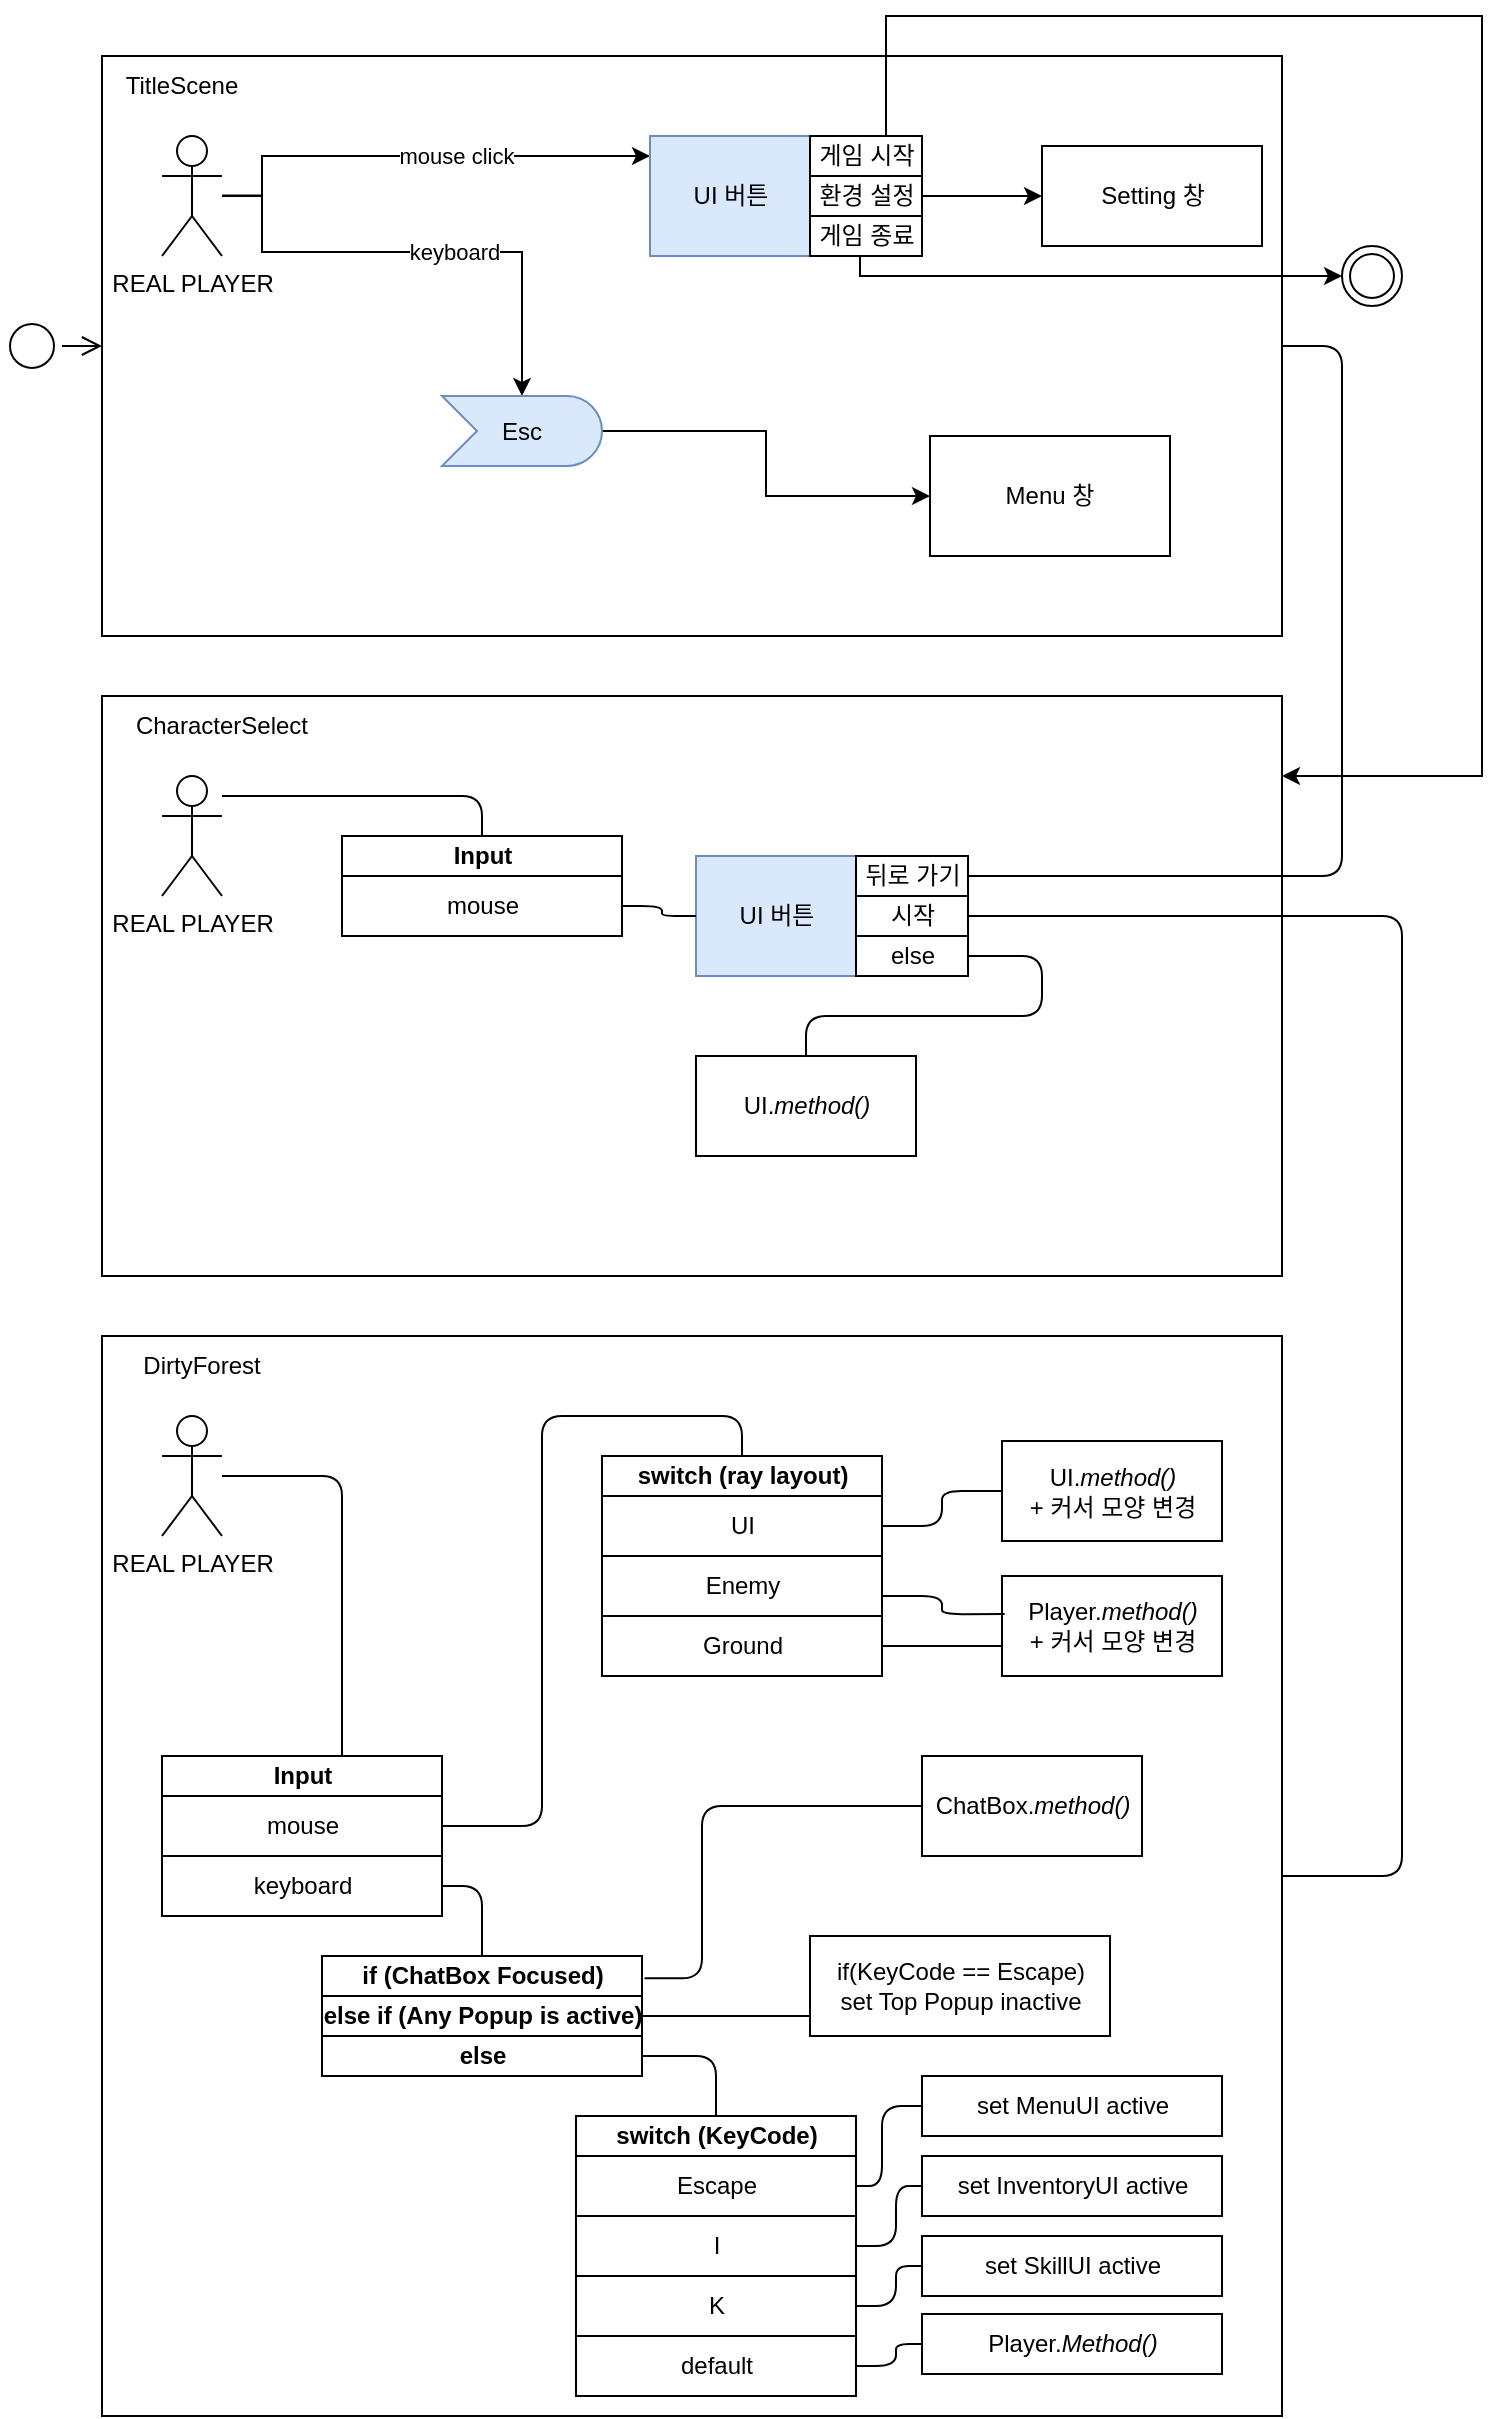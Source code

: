 <mxfile version="15.4.3" type="device"><diagram name="Page-1" id="b5b7bab2-c9e2-2cf4-8b2a-24fd1a2a6d21"><mxGraphModel dx="2249" dy="816" grid="1" gridSize="10" guides="1" tooltips="1" connect="1" arrows="1" fold="1" page="1" pageScale="1" pageWidth="827" pageHeight="1169" math="0" shadow="0"><root><mxCell id="0"/><mxCell id="1" parent="0"/><mxCell id="vbjccQUR7uMLGWcLl-Xr-34" value="" style="rounded=0;whiteSpace=wrap;html=1;" vertex="1" parent="1"><mxGeometry y="40" width="590" height="290" as="geometry"/></mxCell><mxCell id="vbjccQUR7uMLGWcLl-Xr-1" value="REAL PLAYER" style="shape=umlActor;verticalLabelPosition=bottom;verticalAlign=top;html=1;outlineConnect=0;" vertex="1" parent="1"><mxGeometry x="30" y="80" width="30" height="60" as="geometry"/></mxCell><mxCell id="vbjccQUR7uMLGWcLl-Xr-2" value="" style="endArrow=classic;html=1;rounded=0;edgeStyle=orthogonalEdgeStyle;" edge="1" parent="1" target="vbjccQUR7uMLGWcLl-Xr-8"><mxGeometry relative="1" as="geometry"><mxPoint x="60" y="109.8" as="sourcePoint"/><mxPoint x="250" y="90" as="targetPoint"/><Array as="points"><mxPoint x="80" y="110"/><mxPoint x="80" y="90"/></Array></mxGeometry></mxCell><mxCell id="vbjccQUR7uMLGWcLl-Xr-3" value="mouse click" style="edgeLabel;resizable=0;html=1;align=center;verticalAlign=middle;" connectable="0" vertex="1" parent="vbjccQUR7uMLGWcLl-Xr-2"><mxGeometry relative="1" as="geometry"><mxPoint x="20" as="offset"/></mxGeometry></mxCell><mxCell id="vbjccQUR7uMLGWcLl-Xr-4" value="" style="endArrow=classic;html=1;rounded=0;edgeStyle=orthogonalEdgeStyle;" edge="1" parent="1" target="vbjccQUR7uMLGWcLl-Xr-14"><mxGeometry relative="1" as="geometry"><mxPoint x="60" y="110" as="sourcePoint"/><mxPoint x="160" y="140" as="targetPoint"/><Array as="points"><mxPoint x="80" y="110"/><mxPoint x="80" y="138"/></Array></mxGeometry></mxCell><mxCell id="vbjccQUR7uMLGWcLl-Xr-5" value="keyboard" style="edgeLabel;resizable=0;html=1;align=center;verticalAlign=middle;" connectable="0" vertex="1" parent="vbjccQUR7uMLGWcLl-Xr-4"><mxGeometry relative="1" as="geometry"><mxPoint x="19" as="offset"/></mxGeometry></mxCell><mxCell id="vbjccQUR7uMLGWcLl-Xr-6" value="TitleScene" style="text;html=1;strokeColor=none;fillColor=none;align=center;verticalAlign=middle;whiteSpace=wrap;rounded=0;" vertex="1" parent="1"><mxGeometry x="10" y="40" width="60" height="30" as="geometry"/></mxCell><mxCell id="vbjccQUR7uMLGWcLl-Xr-8" value="UI 버튼" style="html=1;fillColor=#dae8fc;strokeColor=#6c8ebf;" vertex="1" parent="1"><mxGeometry x="274" y="80" width="80" height="60" as="geometry"/></mxCell><mxCell id="vbjccQUR7uMLGWcLl-Xr-41" value="" style="edgeStyle=orthogonalEdgeStyle;rounded=0;orthogonalLoop=1;jettySize=auto;html=1;" edge="1" parent="1" source="vbjccQUR7uMLGWcLl-Xr-9"><mxGeometry relative="1" as="geometry"><mxPoint x="620" y="150.0" as="targetPoint"/><Array as="points"><mxPoint x="379" y="150"/></Array></mxGeometry></mxCell><mxCell id="vbjccQUR7uMLGWcLl-Xr-9" value="게임 종료" style="html=1;" vertex="1" parent="1"><mxGeometry x="354" y="120" width="56" height="20" as="geometry"/></mxCell><mxCell id="vbjccQUR7uMLGWcLl-Xr-36" value="" style="edgeStyle=orthogonalEdgeStyle;rounded=0;orthogonalLoop=1;jettySize=auto;html=1;" edge="1" parent="1" source="vbjccQUR7uMLGWcLl-Xr-10" target="vbjccQUR7uMLGWcLl-Xr-35"><mxGeometry relative="1" as="geometry"><Array as="points"><mxPoint x="440" y="110"/><mxPoint x="440" y="110"/></Array></mxGeometry></mxCell><mxCell id="vbjccQUR7uMLGWcLl-Xr-10" value="환경 설정" style="html=1;" vertex="1" parent="1"><mxGeometry x="354" y="100" width="56" height="20" as="geometry"/></mxCell><mxCell id="vbjccQUR7uMLGWcLl-Xr-46" style="edgeStyle=orthogonalEdgeStyle;rounded=0;orthogonalLoop=1;jettySize=auto;html=1;" edge="1" parent="1" source="vbjccQUR7uMLGWcLl-Xr-11" target="vbjccQUR7uMLGWcLl-Xr-43"><mxGeometry relative="1" as="geometry"><Array as="points"><mxPoint x="392" y="20"/><mxPoint x="690" y="20"/><mxPoint x="690" y="400"/></Array></mxGeometry></mxCell><mxCell id="vbjccQUR7uMLGWcLl-Xr-11" value="게임 시작" style="html=1;" vertex="1" parent="1"><mxGeometry x="354" y="80" width="56" height="20" as="geometry"/></mxCell><mxCell id="vbjccQUR7uMLGWcLl-Xr-18" value="" style="edgeStyle=orthogonalEdgeStyle;rounded=0;orthogonalLoop=1;jettySize=auto;html=1;" edge="1" parent="1" source="vbjccQUR7uMLGWcLl-Xr-14" target="vbjccQUR7uMLGWcLl-Xr-17"><mxGeometry relative="1" as="geometry"><Array as="points"><mxPoint x="332" y="228"/><mxPoint x="332" y="260"/></Array></mxGeometry></mxCell><mxCell id="vbjccQUR7uMLGWcLl-Xr-14" value="Esc" style="html=1;outlineConnect=0;whiteSpace=wrap;shape=mxgraph.archimate3.event;fillColor=#dae8fc;strokeColor=#6c8ebf;" vertex="1" parent="1"><mxGeometry x="170" y="210" width="80" height="35" as="geometry"/></mxCell><mxCell id="vbjccQUR7uMLGWcLl-Xr-17" value="Menu 창" style="whiteSpace=wrap;html=1;" vertex="1" parent="1"><mxGeometry x="414" y="230" width="120" height="60" as="geometry"/></mxCell><mxCell id="vbjccQUR7uMLGWcLl-Xr-35" value="Setting 창" style="html=1;" vertex="1" parent="1"><mxGeometry x="470" y="85" width="110" height="50" as="geometry"/></mxCell><mxCell id="vbjccQUR7uMLGWcLl-Xr-43" value="" style="rounded=0;whiteSpace=wrap;html=1;" vertex="1" parent="1"><mxGeometry y="360" width="590" height="290" as="geometry"/></mxCell><mxCell id="vbjccQUR7uMLGWcLl-Xr-42" value="CharacterSelect" style="text;html=1;strokeColor=none;fillColor=none;align=center;verticalAlign=middle;whiteSpace=wrap;rounded=0;" vertex="1" parent="1"><mxGeometry x="10" y="360" width="100" height="30" as="geometry"/></mxCell><mxCell id="vbjccQUR7uMLGWcLl-Xr-153" style="edgeStyle=orthogonalEdgeStyle;sketch=0;orthogonalLoop=1;jettySize=auto;html=1;startArrow=none;startFill=0;endArrow=none;endFill=0;strokeColor=default;" edge="1" parent="1" source="vbjccQUR7uMLGWcLl-Xr-44" target="vbjccQUR7uMLGWcLl-Xr-150"><mxGeometry relative="1" as="geometry"><Array as="points"><mxPoint x="120" y="410"/><mxPoint x="120" y="410"/></Array></mxGeometry></mxCell><mxCell id="vbjccQUR7uMLGWcLl-Xr-44" value="REAL PLAYER" style="shape=umlActor;verticalLabelPosition=bottom;verticalAlign=top;html=1;outlineConnect=0;" vertex="1" parent="1"><mxGeometry x="30" y="400" width="30" height="60" as="geometry"/></mxCell><mxCell id="vbjccQUR7uMLGWcLl-Xr-54" value="" style="ellipse;html=1;shape=startState;" vertex="1" parent="1"><mxGeometry x="-50" y="170" width="30" height="30" as="geometry"/></mxCell><mxCell id="vbjccQUR7uMLGWcLl-Xr-55" value="" style="edgeStyle=orthogonalEdgeStyle;html=1;verticalAlign=bottom;endArrow=open;endSize=8;rounded=0;" edge="1" source="vbjccQUR7uMLGWcLl-Xr-54" parent="1" target="vbjccQUR7uMLGWcLl-Xr-34"><mxGeometry relative="1" as="geometry"><mxPoint x="-45" y="120" as="targetPoint"/></mxGeometry></mxCell><mxCell id="vbjccQUR7uMLGWcLl-Xr-56" value="" style="rounded=0;whiteSpace=wrap;html=1;" vertex="1" parent="1"><mxGeometry y="680" width="590" height="540" as="geometry"/></mxCell><mxCell id="vbjccQUR7uMLGWcLl-Xr-57" value="DirtyForest" style="text;html=1;strokeColor=none;fillColor=none;align=center;verticalAlign=middle;whiteSpace=wrap;rounded=0;" vertex="1" parent="1"><mxGeometry y="680" width="100" height="30" as="geometry"/></mxCell><mxCell id="vbjccQUR7uMLGWcLl-Xr-58" value="REAL PLAYER" style="shape=umlActor;verticalLabelPosition=bottom;verticalAlign=top;html=1;outlineConnect=0;" vertex="1" parent="1"><mxGeometry x="30" y="720" width="30" height="60" as="geometry"/></mxCell><mxCell id="vbjccQUR7uMLGWcLl-Xr-61" value="" style="ellipse;html=1;shape=endState;" vertex="1" parent="1"><mxGeometry x="620" y="135" width="30" height="30" as="geometry"/></mxCell><mxCell id="vbjccQUR7uMLGWcLl-Xr-63" value="" style="endArrow=none;html=1;sketch=0;startArrow=none;startFill=0;endFill=0;elbow=vertical;strokeColor=default;edgeStyle=orthogonalEdgeStyle;" edge="1" parent="1" source="vbjccQUR7uMLGWcLl-Xr-83" target="vbjccQUR7uMLGWcLl-Xr-58"><mxGeometry relative="1" as="geometry"><mxPoint x="170" y="750" as="sourcePoint"/><mxPoint x="340" y="720" as="targetPoint"/><Array as="points"><mxPoint x="120" y="750"/></Array></mxGeometry></mxCell><mxCell id="vbjccQUR7uMLGWcLl-Xr-83" value="&lt;b&gt;Input&lt;/b&gt;" style="swimlane;fontStyle=0;childLayout=stackLayout;horizontal=1;startSize=20;horizontalStack=0;resizeParent=1;resizeParentMax=0;resizeLast=0;collapsible=1;marginBottom=0;sketch=0;html=1;" vertex="1" parent="1"><mxGeometry x="30" y="890" width="140" height="80" as="geometry"/></mxCell><mxCell id="vbjccQUR7uMLGWcLl-Xr-92" value="mouse" style="html=1;sketch=0;" vertex="1" parent="vbjccQUR7uMLGWcLl-Xr-83"><mxGeometry y="20" width="140" height="30" as="geometry"/></mxCell><mxCell id="vbjccQUR7uMLGWcLl-Xr-91" value="keyboard" style="html=1;sketch=0;" vertex="1" parent="vbjccQUR7uMLGWcLl-Xr-83"><mxGeometry y="50" width="140" height="30" as="geometry"/></mxCell><mxCell id="vbjccQUR7uMLGWcLl-Xr-94" value="switch (ray layout)" style="swimlane;fontStyle=1;childLayout=stackLayout;horizontal=1;startSize=20;horizontalStack=0;resizeParent=1;resizeParentMax=0;resizeLast=0;collapsible=1;marginBottom=0;sketch=0;html=1;align=center;" vertex="1" parent="1"><mxGeometry x="250" y="740" width="140" height="110" as="geometry"><mxRectangle x="370" y="705" width="50" height="30" as="alternateBounds"/></mxGeometry></mxCell><mxCell id="vbjccQUR7uMLGWcLl-Xr-113" value="UI" style="html=1;sketch=0;" vertex="1" parent="vbjccQUR7uMLGWcLl-Xr-94"><mxGeometry y="20" width="140" height="30" as="geometry"/></mxCell><mxCell id="vbjccQUR7uMLGWcLl-Xr-114" value="Enemy" style="html=1;sketch=0;" vertex="1" parent="vbjccQUR7uMLGWcLl-Xr-94"><mxGeometry y="50" width="140" height="30" as="geometry"/></mxCell><mxCell id="vbjccQUR7uMLGWcLl-Xr-115" value="Ground" style="html=1;sketch=0;" vertex="1" parent="vbjccQUR7uMLGWcLl-Xr-94"><mxGeometry y="80" width="140" height="30" as="geometry"/></mxCell><mxCell id="vbjccQUR7uMLGWcLl-Xr-116" value="Player.&lt;i&gt;method()&lt;/i&gt;&lt;br&gt;+ 커서 모양 변경" style="html=1;sketch=0;align=center;" vertex="1" parent="1"><mxGeometry x="450" y="800" width="110" height="50" as="geometry"/></mxCell><mxCell id="vbjccQUR7uMLGWcLl-Xr-121" value="" style="rounded=1;sketch=0;orthogonalLoop=1;jettySize=auto;html=1;startArrow=none;startFill=0;endArrow=none;endFill=0;edgeStyle=orthogonalEdgeStyle;entryX=0.5;entryY=0;entryDx=0;entryDy=0;" edge="1" parent="1" source="vbjccQUR7uMLGWcLl-Xr-92" target="vbjccQUR7uMLGWcLl-Xr-94"><mxGeometry relative="1" as="geometry"><mxPoint x="270" y="738.387" as="sourcePoint"/><mxPoint x="300" y="741.452" as="targetPoint"/><Array as="points"><mxPoint x="220" y="925"/><mxPoint x="220" y="720"/><mxPoint x="320" y="720"/></Array></mxGeometry></mxCell><mxCell id="vbjccQUR7uMLGWcLl-Xr-128" value="UI.&lt;i&gt;method()&lt;/i&gt;&lt;br&gt;+ 커서 모양 변경" style="html=1;sketch=0;align=center;" vertex="1" parent="1"><mxGeometry x="450" y="732.5" width="110" height="50" as="geometry"/></mxCell><mxCell id="vbjccQUR7uMLGWcLl-Xr-129" style="edgeStyle=orthogonalEdgeStyle;sketch=0;orthogonalLoop=1;jettySize=auto;html=1;entryX=0;entryY=0.5;entryDx=0;entryDy=0;startArrow=none;startFill=0;endArrow=none;endFill=0;strokeColor=default;" edge="1" parent="1" source="vbjccQUR7uMLGWcLl-Xr-113" target="vbjccQUR7uMLGWcLl-Xr-128"><mxGeometry relative="1" as="geometry"/></mxCell><mxCell id="vbjccQUR7uMLGWcLl-Xr-130" style="edgeStyle=orthogonalEdgeStyle;sketch=0;orthogonalLoop=1;jettySize=auto;html=1;startArrow=none;startFill=0;endArrow=none;endFill=0;strokeColor=default;entryX=0.012;entryY=0.381;entryDx=0;entryDy=0;entryPerimeter=0;" edge="1" parent="1" source="vbjccQUR7uMLGWcLl-Xr-114" target="vbjccQUR7uMLGWcLl-Xr-116"><mxGeometry relative="1" as="geometry"><mxPoint x="530" y="815" as="targetPoint"/><Array as="points"><mxPoint x="420" y="810"/><mxPoint x="420" y="819"/></Array></mxGeometry></mxCell><mxCell id="vbjccQUR7uMLGWcLl-Xr-131" style="edgeStyle=orthogonalEdgeStyle;sketch=0;orthogonalLoop=1;jettySize=auto;html=1;startArrow=none;startFill=0;endArrow=none;endFill=0;strokeColor=default;" edge="1" parent="1" source="vbjccQUR7uMLGWcLl-Xr-115" target="vbjccQUR7uMLGWcLl-Xr-116"><mxGeometry relative="1" as="geometry"><Array as="points"><mxPoint x="420" y="835"/><mxPoint x="420" y="835"/></Array></mxGeometry></mxCell><mxCell id="vbjccQUR7uMLGWcLl-Xr-148" style="edgeStyle=orthogonalEdgeStyle;sketch=0;orthogonalLoop=1;jettySize=auto;html=1;startArrow=none;startFill=0;endArrow=none;endFill=0;strokeColor=default;exitX=1.008;exitY=0.186;exitDx=0;exitDy=0;exitPerimeter=0;" edge="1" parent="1" source="vbjccQUR7uMLGWcLl-Xr-132" target="vbjccQUR7uMLGWcLl-Xr-149"><mxGeometry relative="1" as="geometry"><mxPoint x="460" y="950" as="targetPoint"/><Array as="points"><mxPoint x="300" y="1001"/><mxPoint x="300" y="915"/></Array></mxGeometry></mxCell><mxCell id="vbjccQUR7uMLGWcLl-Xr-132" value="if (ChatBox Focused)" style="swimlane;fontStyle=1;childLayout=stackLayout;horizontal=1;startSize=20;horizontalStack=0;resizeParent=1;resizeParentMax=0;resizeLast=0;collapsible=1;marginBottom=0;sketch=0;html=1;align=center;" vertex="1" parent="1"><mxGeometry x="110" y="990" width="160" height="60" as="geometry"><mxRectangle x="370" y="705" width="50" height="30" as="alternateBounds"/></mxGeometry></mxCell><mxCell id="vbjccQUR7uMLGWcLl-Xr-134" value="&lt;b&gt;else if (Any Popup is active)&lt;/b&gt;" style="html=1;sketch=0;" vertex="1" parent="vbjccQUR7uMLGWcLl-Xr-132"><mxGeometry y="20" width="160" height="20" as="geometry"/></mxCell><mxCell id="vbjccQUR7uMLGWcLl-Xr-138" value="&lt;b&gt;else&lt;/b&gt;" style="html=1;sketch=0;" vertex="1" parent="vbjccQUR7uMLGWcLl-Xr-132"><mxGeometry y="40" width="160" height="20" as="geometry"/></mxCell><mxCell id="vbjccQUR7uMLGWcLl-Xr-136" style="edgeStyle=orthogonalEdgeStyle;sketch=0;orthogonalLoop=1;jettySize=auto;html=1;startArrow=none;startFill=0;endArrow=none;endFill=0;strokeColor=default;entryX=0.5;entryY=0;entryDx=0;entryDy=0;" edge="1" parent="1" source="vbjccQUR7uMLGWcLl-Xr-91" target="vbjccQUR7uMLGWcLl-Xr-132"><mxGeometry relative="1" as="geometry"><Array as="points"><mxPoint x="190" y="955"/></Array></mxGeometry></mxCell><mxCell id="vbjccQUR7uMLGWcLl-Xr-141" value="switch (KeyCode)" style="swimlane;fontStyle=1;childLayout=stackLayout;horizontal=1;startSize=20;horizontalStack=0;resizeParent=1;resizeParentMax=0;resizeLast=0;collapsible=1;marginBottom=0;sketch=0;html=1;align=center;" vertex="1" parent="1"><mxGeometry x="237" y="1070" width="140" height="140" as="geometry"><mxRectangle x="370" y="705" width="50" height="30" as="alternateBounds"/></mxGeometry></mxCell><mxCell id="vbjccQUR7uMLGWcLl-Xr-142" value="Escape" style="html=1;sketch=0;" vertex="1" parent="vbjccQUR7uMLGWcLl-Xr-141"><mxGeometry y="20" width="140" height="30" as="geometry"/></mxCell><mxCell id="vbjccQUR7uMLGWcLl-Xr-143" value="I" style="html=1;sketch=0;" vertex="1" parent="vbjccQUR7uMLGWcLl-Xr-141"><mxGeometry y="50" width="140" height="30" as="geometry"/></mxCell><mxCell id="vbjccQUR7uMLGWcLl-Xr-144" value="K" style="html=1;sketch=0;" vertex="1" parent="vbjccQUR7uMLGWcLl-Xr-141"><mxGeometry y="80" width="140" height="30" as="geometry"/></mxCell><mxCell id="vbjccQUR7uMLGWcLl-Xr-163" value="default" style="html=1;sketch=0;" vertex="1" parent="vbjccQUR7uMLGWcLl-Xr-141"><mxGeometry y="110" width="140" height="30" as="geometry"/></mxCell><mxCell id="vbjccQUR7uMLGWcLl-Xr-145" style="edgeStyle=orthogonalEdgeStyle;sketch=0;orthogonalLoop=1;jettySize=auto;html=1;startArrow=none;startFill=0;endArrow=none;endFill=0;strokeColor=default;entryX=0.5;entryY=0;entryDx=0;entryDy=0;" edge="1" parent="1" source="vbjccQUR7uMLGWcLl-Xr-138" target="vbjccQUR7uMLGWcLl-Xr-141"><mxGeometry relative="1" as="geometry"><Array as="points"><mxPoint x="307" y="1040"/></Array></mxGeometry></mxCell><mxCell id="vbjccQUR7uMLGWcLl-Xr-146" style="edgeStyle=orthogonalEdgeStyle;sketch=0;orthogonalLoop=1;jettySize=auto;html=1;startArrow=none;startFill=0;endArrow=none;endFill=0;strokeColor=default;" edge="1" parent="1" source="vbjccQUR7uMLGWcLl-Xr-134" target="vbjccQUR7uMLGWcLl-Xr-147"><mxGeometry relative="1" as="geometry"><mxPoint x="640" y="1030" as="targetPoint"/><Array as="points"><mxPoint x="310" y="1020"/><mxPoint x="310" y="1020"/></Array></mxGeometry></mxCell><mxCell id="vbjccQUR7uMLGWcLl-Xr-147" value="if(KeyCode == Escape)&lt;br&gt;set Top Popup inactive" style="html=1;sketch=0;align=center;" vertex="1" parent="1"><mxGeometry x="354" y="980" width="150" height="50" as="geometry"/></mxCell><mxCell id="vbjccQUR7uMLGWcLl-Xr-149" value="ChatBox.&lt;i&gt;method()&lt;/i&gt;" style="html=1;sketch=0;align=center;" vertex="1" parent="1"><mxGeometry x="410" y="890" width="110" height="50" as="geometry"/></mxCell><mxCell id="vbjccQUR7uMLGWcLl-Xr-150" value="&lt;b&gt;Input&lt;/b&gt;" style="swimlane;fontStyle=0;childLayout=stackLayout;horizontal=1;startSize=20;horizontalStack=0;resizeParent=1;resizeParentMax=0;resizeLast=0;collapsible=1;marginBottom=0;sketch=0;html=1;" vertex="1" parent="1"><mxGeometry x="120" y="430" width="140" height="50" as="geometry"/></mxCell><mxCell id="vbjccQUR7uMLGWcLl-Xr-151" value="mouse" style="html=1;sketch=0;" vertex="1" parent="vbjccQUR7uMLGWcLl-Xr-150"><mxGeometry y="20" width="140" height="30" as="geometry"/></mxCell><mxCell id="vbjccQUR7uMLGWcLl-Xr-154" value="UI 버튼" style="html=1;fillColor=#dae8fc;strokeColor=#6c8ebf;" vertex="1" parent="1"><mxGeometry x="297" y="440" width="80" height="60" as="geometry"/></mxCell><mxCell id="vbjccQUR7uMLGWcLl-Xr-159" style="edgeStyle=orthogonalEdgeStyle;sketch=0;orthogonalLoop=1;jettySize=auto;html=1;startArrow=none;startFill=0;endArrow=none;endFill=0;strokeColor=default;exitX=1;exitY=0.5;exitDx=0;exitDy=0;" edge="1" parent="1" source="vbjccQUR7uMLGWcLl-Xr-155" target="vbjccQUR7uMLGWcLl-Xr-56"><mxGeometry relative="1" as="geometry"><mxPoint x="680" y="580" as="targetPoint"/><Array as="points"><mxPoint x="650" y="470"/><mxPoint x="650" y="950"/></Array></mxGeometry></mxCell><mxCell id="vbjccQUR7uMLGWcLl-Xr-155" value="시작" style="html=1;" vertex="1" parent="1"><mxGeometry x="377" y="460" width="56" height="20" as="geometry"/></mxCell><mxCell id="vbjccQUR7uMLGWcLl-Xr-176" style="edgeStyle=orthogonalEdgeStyle;sketch=0;orthogonalLoop=1;jettySize=auto;html=1;startArrow=none;startFill=0;endArrow=none;endFill=0;strokeColor=default;" edge="1" parent="1" source="vbjccQUR7uMLGWcLl-Xr-156" target="vbjccQUR7uMLGWcLl-Xr-175"><mxGeometry relative="1" as="geometry"><Array as="points"><mxPoint x="470" y="490"/><mxPoint x="470" y="520"/><mxPoint x="352" y="520"/></Array></mxGeometry></mxCell><mxCell id="vbjccQUR7uMLGWcLl-Xr-156" value="else" style="html=1;" vertex="1" parent="1"><mxGeometry x="377" y="480" width="56" height="20" as="geometry"/></mxCell><mxCell id="vbjccQUR7uMLGWcLl-Xr-171" style="edgeStyle=orthogonalEdgeStyle;sketch=0;orthogonalLoop=1;jettySize=auto;html=1;startArrow=none;startFill=0;endArrow=none;endFill=0;strokeColor=default;" edge="1" parent="1" source="vbjccQUR7uMLGWcLl-Xr-157" target="vbjccQUR7uMLGWcLl-Xr-34"><mxGeometry relative="1" as="geometry"><Array as="points"><mxPoint x="620" y="450"/><mxPoint x="620" y="185"/></Array></mxGeometry></mxCell><mxCell id="vbjccQUR7uMLGWcLl-Xr-158" style="edgeStyle=orthogonalEdgeStyle;sketch=0;orthogonalLoop=1;jettySize=auto;html=1;entryX=0;entryY=0.5;entryDx=0;entryDy=0;startArrow=none;startFill=0;endArrow=none;endFill=0;strokeColor=default;" edge="1" parent="1" source="vbjccQUR7uMLGWcLl-Xr-151" target="vbjccQUR7uMLGWcLl-Xr-154"><mxGeometry relative="1" as="geometry"/></mxCell><mxCell id="vbjccQUR7uMLGWcLl-Xr-162" value="set MenuUI active" style="html=1;sketch=0;align=center;" vertex="1" parent="1"><mxGeometry x="410" y="1050" width="150" height="30" as="geometry"/></mxCell><mxCell id="vbjccQUR7uMLGWcLl-Xr-164" style="edgeStyle=orthogonalEdgeStyle;sketch=0;orthogonalLoop=1;jettySize=auto;html=1;startArrow=none;startFill=0;endArrow=none;endFill=0;strokeColor=default;" edge="1" parent="1" source="vbjccQUR7uMLGWcLl-Xr-142" target="vbjccQUR7uMLGWcLl-Xr-162"><mxGeometry relative="1" as="geometry"><Array as="points"><mxPoint x="390" y="1105"/><mxPoint x="390" y="1065"/></Array></mxGeometry></mxCell><mxCell id="vbjccQUR7uMLGWcLl-Xr-165" value="set InventoryUI active" style="html=1;sketch=0;align=center;" vertex="1" parent="1"><mxGeometry x="410" y="1090" width="150" height="30" as="geometry"/></mxCell><mxCell id="vbjccQUR7uMLGWcLl-Xr-166" style="edgeStyle=orthogonalEdgeStyle;sketch=0;orthogonalLoop=1;jettySize=auto;html=1;startArrow=none;startFill=0;endArrow=none;endFill=0;strokeColor=default;" edge="1" parent="1" source="vbjccQUR7uMLGWcLl-Xr-143" target="vbjccQUR7uMLGWcLl-Xr-165"><mxGeometry relative="1" as="geometry"/></mxCell><mxCell id="vbjccQUR7uMLGWcLl-Xr-167" value="set SkillUI active" style="html=1;sketch=0;align=center;" vertex="1" parent="1"><mxGeometry x="410" y="1130" width="150" height="30" as="geometry"/></mxCell><mxCell id="vbjccQUR7uMLGWcLl-Xr-168" style="edgeStyle=orthogonalEdgeStyle;sketch=0;orthogonalLoop=1;jettySize=auto;html=1;startArrow=none;startFill=0;endArrow=none;endFill=0;strokeColor=default;" edge="1" parent="1" source="vbjccQUR7uMLGWcLl-Xr-144" target="vbjccQUR7uMLGWcLl-Xr-167"><mxGeometry relative="1" as="geometry"/></mxCell><mxCell id="vbjccQUR7uMLGWcLl-Xr-169" value="Player.&lt;i&gt;Method()&lt;/i&gt;" style="html=1;sketch=0;align=center;" vertex="1" parent="1"><mxGeometry x="410" y="1169" width="150" height="30" as="geometry"/></mxCell><mxCell id="vbjccQUR7uMLGWcLl-Xr-170" style="edgeStyle=orthogonalEdgeStyle;sketch=0;orthogonalLoop=1;jettySize=auto;html=1;startArrow=none;startFill=0;endArrow=none;endFill=0;strokeColor=default;" edge="1" parent="1" source="vbjccQUR7uMLGWcLl-Xr-163" target="vbjccQUR7uMLGWcLl-Xr-169"><mxGeometry relative="1" as="geometry"/></mxCell><mxCell id="vbjccQUR7uMLGWcLl-Xr-157" value="뒤로 가기" style="html=1;" vertex="1" parent="1"><mxGeometry x="377" y="440" width="56" height="20" as="geometry"/></mxCell><mxCell id="vbjccQUR7uMLGWcLl-Xr-175" value="UI.&lt;i&gt;method()&lt;/i&gt;" style="html=1;sketch=0;align=center;" vertex="1" parent="1"><mxGeometry x="297" y="540" width="110" height="50" as="geometry"/></mxCell></root></mxGraphModel></diagram></mxfile>